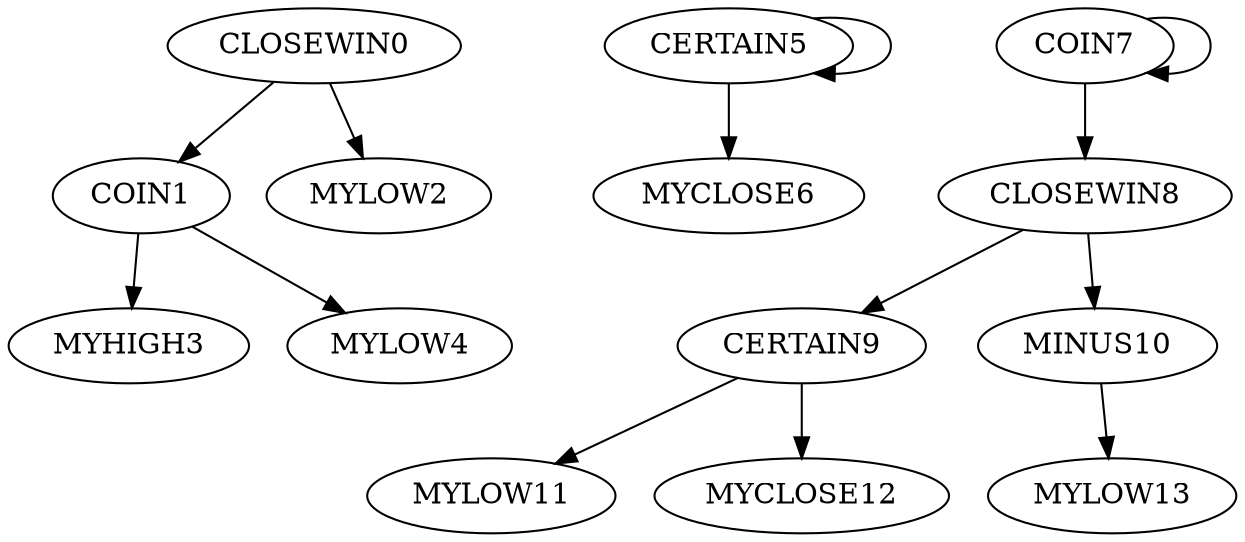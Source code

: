 digraph T {
	CLOSEWIN0 -> COIN1;
	CLOSEWIN0 -> MYLOW2;
	COIN1 -> MYHIGH3;
	COIN1 -> MYLOW4;
	CERTAIN5 -> CERTAIN5;
	CERTAIN5 -> MYCLOSE6;
	COIN7 -> COIN7;
	COIN7 -> CLOSEWIN8;
	CLOSEWIN8 -> CERTAIN9;
	CLOSEWIN8 -> MINUS10;
	CERTAIN9 -> MYLOW11;
	CERTAIN9 -> MYCLOSE12;
	MINUS10 -> MYLOW13;
}